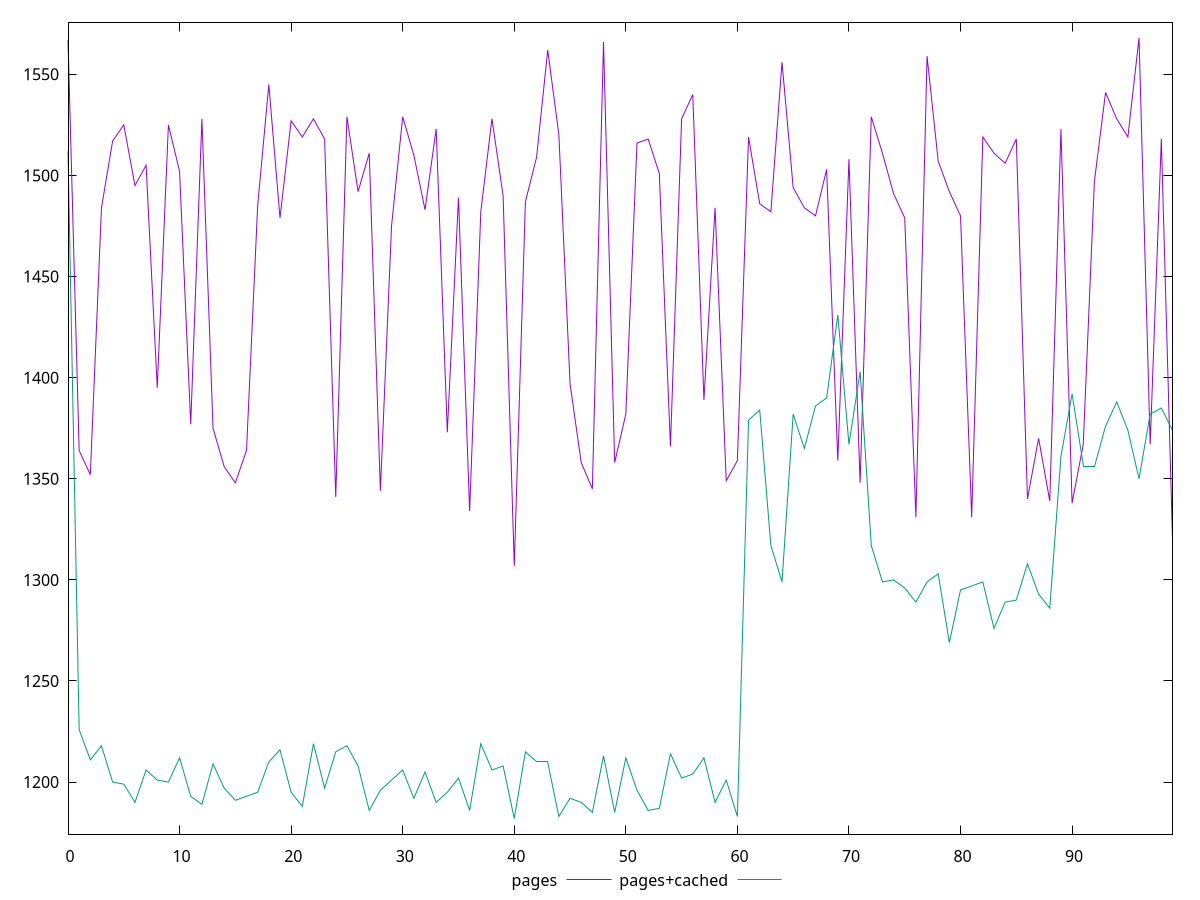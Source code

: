 reset

$pages <<EOF
0 1567
1 1364
2 1352
3 1484
4 1517
5 1525
6 1495
7 1505
8 1395
9 1525
10 1502
11 1377
12 1528
13 1375
14 1356
15 1348
16 1364
17 1485
18 1545
19 1479
20 1527
21 1519
22 1528
23 1518
24 1341
25 1529
26 1492
27 1511
28 1344
29 1475
30 1529
31 1510
32 1483
33 1523
34 1373
35 1489
36 1334
37 1482
38 1528
39 1490
40 1307
41 1487
42 1509
43 1562
44 1520
45 1397
46 1358
47 1345
48 1566
49 1358
50 1382
51 1516
52 1518
53 1501
54 1366
55 1528
56 1540
57 1389
58 1484
59 1349
60 1359
61 1519
62 1486
63 1482
64 1556
65 1494
66 1484
67 1480
68 1503
69 1359
70 1508
71 1348
72 1529
73 1511
74 1491
75 1479
76 1331
77 1559
78 1507
79 1492
80 1480
81 1331
82 1519
83 1511
84 1506
85 1518
86 1340
87 1370
88 1339
89 1523
90 1338
91 1367
92 1497
93 1541
94 1528
95 1519
96 1568
97 1367
98 1518
99 1320
EOF

$pagesCached <<EOF
0 1512
1 1226
2 1211
3 1218
4 1200
5 1199
6 1190
7 1206
8 1201
9 1200
10 1212
11 1193
12 1189
13 1209
14 1197
15 1191
16 1193
17 1195
18 1210
19 1216
20 1195
21 1188
22 1219
23 1197
24 1215
25 1218
26 1208
27 1186
28 1196
29 1201
30 1206
31 1192
32 1205
33 1190
34 1195
35 1202
36 1186
37 1219
38 1206
39 1208
40 1182
41 1215
42 1210
43 1210
44 1183
45 1192
46 1190
47 1185
48 1213
49 1185
50 1212
51 1196
52 1186
53 1187
54 1214
55 1202
56 1204
57 1212
58 1190
59 1201
60 1183
61 1379
62 1384
63 1317
64 1299
65 1382
66 1365
67 1386
68 1390
69 1431
70 1367
71 1403
72 1317
73 1299
74 1300
75 1296
76 1289
77 1299
78 1303
79 1269
80 1295
81 1297
82 1299
83 1276
84 1289
85 1290
86 1308
87 1293
88 1286
89 1361
90 1392
91 1356
92 1356
93 1376
94 1388
95 1374
96 1350
97 1382
98 1385
99 1374
EOF

set key outside below
set xrange [0:99]
set yrange [1174.28:1575.72]
set trange [1174.28:1575.72]
set terminal svg size 640, 520 enhanced background rgb 'white'
set output "report_00018_2021-02-10T15-25-16.877Z/render-blocking-resources/comparison/line/0_vs_1.svg"

plot $pages title "pages" with line, \
     $pagesCached title "pages+cached" with line

reset
